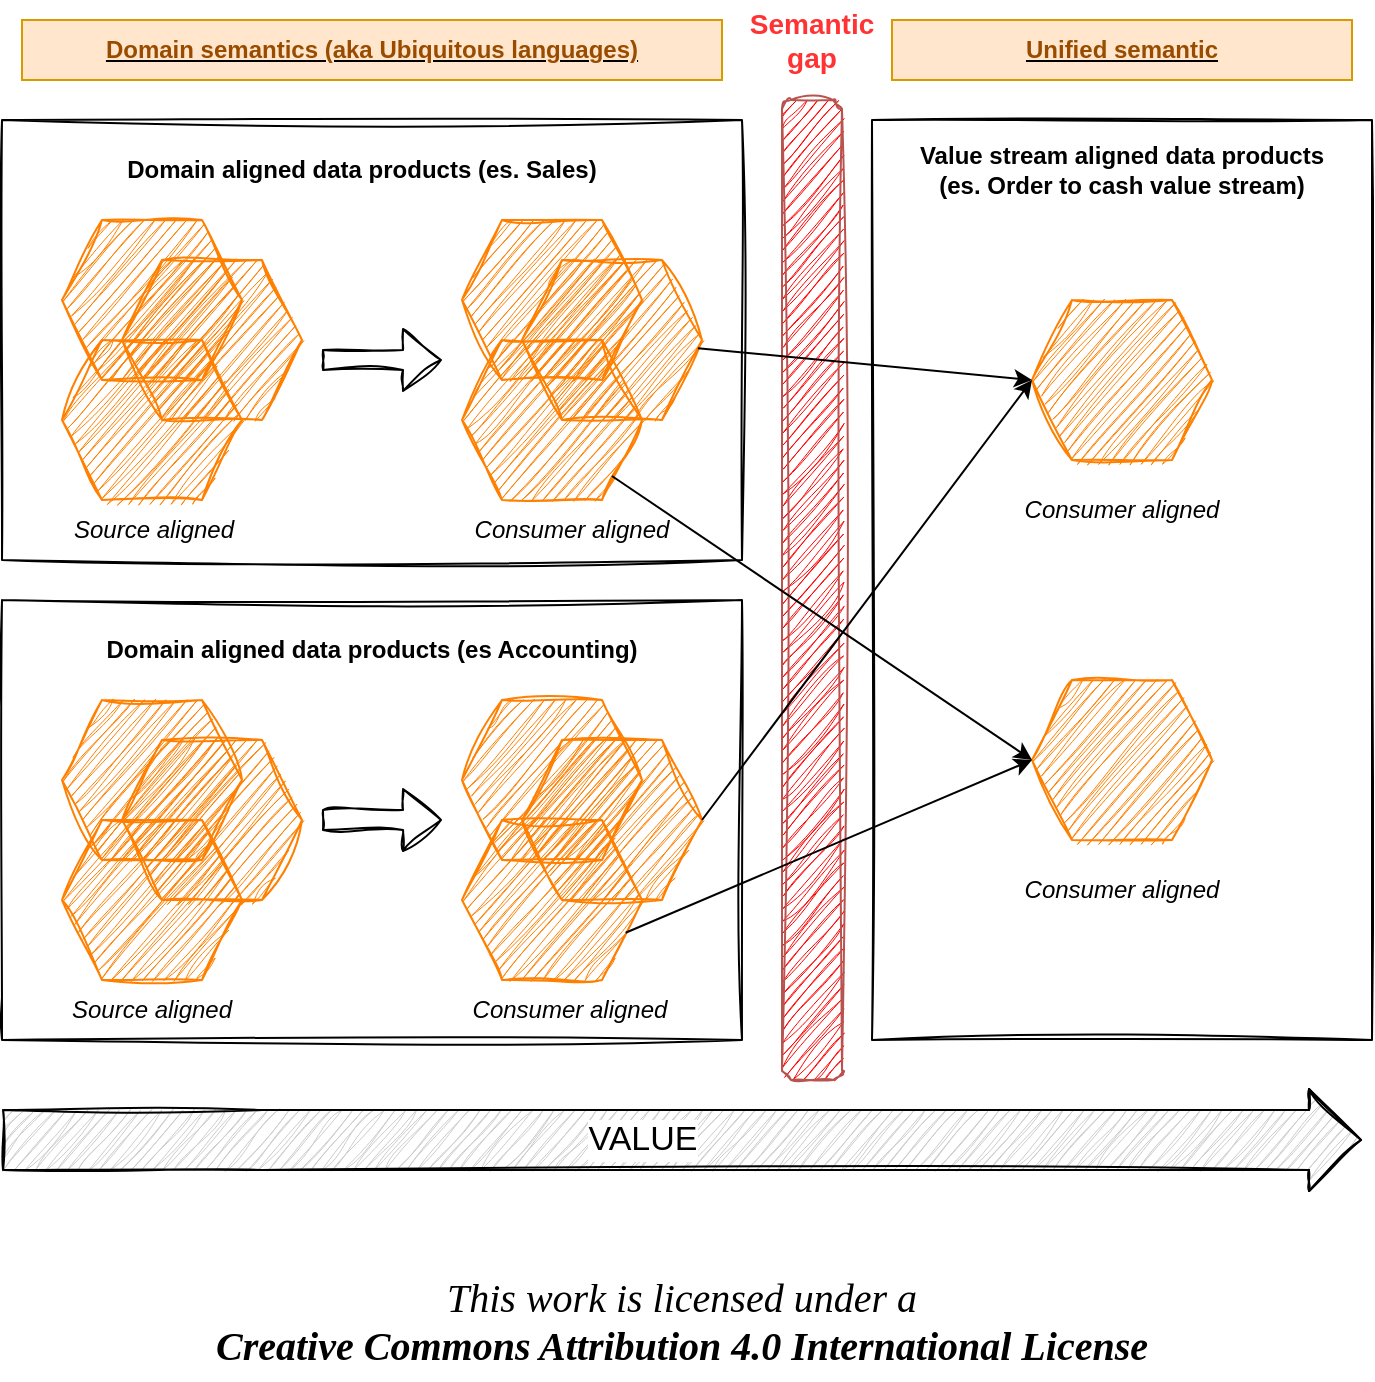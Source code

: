 <mxfile version="22.0.8" type="google">
  <diagram name="semantic-gap" id="PnPLtdSD2UI9u5ThWGQr">
    <mxGraphModel grid="1" page="1" gridSize="10" guides="1" tooltips="1" connect="1" arrows="1" fold="1" pageScale="1" pageWidth="827" pageHeight="1169" math="0" shadow="0">
      <root>
        <mxCell id="0" />
        <mxCell id="1" parent="0" />
        <mxCell id="LjWWGVBAtph6ZA6vqgvy-38" value="" style="rounded=1;whiteSpace=wrap;html=1;fillColor=#FF0000;strokeColor=#b85450;sketch=1;curveFitting=1;jiggle=2;" vertex="1" parent="1">
          <mxGeometry x="470" y="90" width="30" height="490" as="geometry" />
        </mxCell>
        <mxCell id="LjWWGVBAtph6ZA6vqgvy-13" value="" style="rounded=0;whiteSpace=wrap;html=1;sketch=1;curveFitting=1;jiggle=2;" vertex="1" parent="1">
          <mxGeometry x="80" y="100" width="370" height="220" as="geometry" />
        </mxCell>
        <mxCell id="LjWWGVBAtph6ZA6vqgvy-1" value="" style="shape=hexagon;perimeter=hexagonPerimeter2;whiteSpace=wrap;html=1;fixedSize=1;fillColor=#FF8000;sketch=1;curveFitting=1;jiggle=2;strokeColor=#FF8000;" vertex="1" parent="1">
          <mxGeometry x="110" y="150" width="90" height="80" as="geometry" />
        </mxCell>
        <mxCell id="LjWWGVBAtph6ZA6vqgvy-3" value="" style="shape=hexagon;perimeter=hexagonPerimeter2;whiteSpace=wrap;html=1;fixedSize=1;fillColor=#FF8000;sketch=1;curveFitting=1;jiggle=2;strokeColor=#FF8000;" vertex="1" parent="1">
          <mxGeometry x="110" y="210" width="90" height="80" as="geometry" />
        </mxCell>
        <mxCell id="LjWWGVBAtph6ZA6vqgvy-4" value="" style="shape=hexagon;perimeter=hexagonPerimeter2;whiteSpace=wrap;html=1;fixedSize=1;fillColor=#FF8000;sketch=1;curveFitting=1;jiggle=2;strokeColor=#FF8000;" vertex="1" parent="1">
          <mxGeometry x="140" y="170" width="90" height="80" as="geometry" />
        </mxCell>
        <mxCell id="LjWWGVBAtph6ZA6vqgvy-5" value="" style="shape=hexagon;perimeter=hexagonPerimeter2;whiteSpace=wrap;html=1;fixedSize=1;fillColor=#FF8000;sketch=1;curveFitting=1;jiggle=2;strokeColor=#FF8000;" vertex="1" parent="1">
          <mxGeometry x="310" y="150" width="90" height="80" as="geometry" />
        </mxCell>
        <mxCell id="LjWWGVBAtph6ZA6vqgvy-6" value="" style="shape=hexagon;perimeter=hexagonPerimeter2;whiteSpace=wrap;html=1;fixedSize=1;fillColor=#FF8000;sketch=1;curveFitting=1;jiggle=2;strokeColor=#FF8000;" vertex="1" parent="1">
          <mxGeometry x="310" y="210" width="90" height="80" as="geometry" />
        </mxCell>
        <mxCell id="LjWWGVBAtph6ZA6vqgvy-7" value="" style="shape=hexagon;perimeter=hexagonPerimeter2;whiteSpace=wrap;html=1;fixedSize=1;fillColor=#FF8000;sketch=1;curveFitting=1;jiggle=2;strokeColor=#FF8000;" vertex="1" parent="1">
          <mxGeometry x="340" y="170" width="90" height="80" as="geometry" />
        </mxCell>
        <mxCell id="LjWWGVBAtph6ZA6vqgvy-14" value="" style="rounded=0;whiteSpace=wrap;html=1;sketch=1;curveFitting=1;jiggle=2;" vertex="1" parent="1">
          <mxGeometry x="80" y="340" width="370" height="220" as="geometry" />
        </mxCell>
        <mxCell id="LjWWGVBAtph6ZA6vqgvy-15" value="" style="shape=hexagon;perimeter=hexagonPerimeter2;whiteSpace=wrap;html=1;fixedSize=1;fillColor=#FF8000;sketch=1;curveFitting=1;jiggle=2;strokeColor=#FF8000;" vertex="1" parent="1">
          <mxGeometry x="110" y="390" width="90" height="80" as="geometry" />
        </mxCell>
        <mxCell id="LjWWGVBAtph6ZA6vqgvy-16" value="" style="shape=hexagon;perimeter=hexagonPerimeter2;whiteSpace=wrap;html=1;fixedSize=1;fillColor=#FF8000;sketch=1;curveFitting=1;jiggle=2;strokeColor=#FF8000;" vertex="1" parent="1">
          <mxGeometry x="110" y="450" width="90" height="80" as="geometry" />
        </mxCell>
        <mxCell id="LjWWGVBAtph6ZA6vqgvy-17" value="" style="shape=hexagon;perimeter=hexagonPerimeter2;whiteSpace=wrap;html=1;fixedSize=1;fillColor=#FF8000;sketch=1;curveFitting=1;jiggle=2;strokeColor=#FF8000;" vertex="1" parent="1">
          <mxGeometry x="140" y="410" width="90" height="80" as="geometry" />
        </mxCell>
        <mxCell id="LjWWGVBAtph6ZA6vqgvy-18" value="" style="shape=hexagon;perimeter=hexagonPerimeter2;whiteSpace=wrap;html=1;fixedSize=1;fillColor=#FF8000;sketch=1;curveFitting=1;jiggle=2;strokeColor=#FF8000;" vertex="1" parent="1">
          <mxGeometry x="310" y="390" width="90" height="80" as="geometry" />
        </mxCell>
        <mxCell id="LjWWGVBAtph6ZA6vqgvy-19" value="" style="shape=hexagon;perimeter=hexagonPerimeter2;whiteSpace=wrap;html=1;fixedSize=1;fillColor=#FF8000;sketch=1;curveFitting=1;jiggle=2;strokeColor=#FF8000;" vertex="1" parent="1">
          <mxGeometry x="310" y="450" width="90" height="80" as="geometry" />
        </mxCell>
        <mxCell id="LjWWGVBAtph6ZA6vqgvy-20" value="" style="shape=hexagon;perimeter=hexagonPerimeter2;whiteSpace=wrap;html=1;fixedSize=1;fillColor=#FF8000;sketch=1;curveFitting=1;jiggle=2;strokeColor=#FF8000;" vertex="1" parent="1">
          <mxGeometry x="340" y="410" width="90" height="80" as="geometry" />
        </mxCell>
        <mxCell id="LjWWGVBAtph6ZA6vqgvy-21" value="&lt;b&gt;Domain aligned data products (es Accounting)&lt;/b&gt;" style="text;html=1;strokeColor=none;fillColor=none;align=center;verticalAlign=middle;whiteSpace=wrap;rounded=0;" vertex="1" parent="1">
          <mxGeometry x="120" y="350" width="290" height="30" as="geometry" />
        </mxCell>
        <mxCell id="LjWWGVBAtph6ZA6vqgvy-22" value="&lt;b&gt;Domain aligned data products (es. Sales)&lt;/b&gt;" style="text;html=1;strokeColor=none;fillColor=none;align=center;verticalAlign=middle;whiteSpace=wrap;rounded=0;" vertex="1" parent="1">
          <mxGeometry x="110" y="110" width="300" height="30" as="geometry" />
        </mxCell>
        <mxCell id="LjWWGVBAtph6ZA6vqgvy-23" value="&lt;i&gt;Source aligned&lt;/i&gt;" style="text;html=1;strokeColor=none;fillColor=none;align=center;verticalAlign=middle;whiteSpace=wrap;rounded=0;" vertex="1" parent="1">
          <mxGeometry x="105" y="530" width="100" height="30" as="geometry" />
        </mxCell>
        <mxCell id="LjWWGVBAtph6ZA6vqgvy-24" value="&lt;i&gt;Consumer aligned&lt;/i&gt;" style="text;html=1;strokeColor=none;fillColor=none;align=center;verticalAlign=middle;whiteSpace=wrap;rounded=0;" vertex="1" parent="1">
          <mxGeometry x="314" y="530" width="100" height="30" as="geometry" />
        </mxCell>
        <mxCell id="LjWWGVBAtph6ZA6vqgvy-25" value="&lt;i&gt;Source aligned&lt;/i&gt;" style="text;html=1;strokeColor=none;fillColor=none;align=center;verticalAlign=middle;whiteSpace=wrap;rounded=0;" vertex="1" parent="1">
          <mxGeometry x="105.5" y="290" width="100" height="30" as="geometry" />
        </mxCell>
        <mxCell id="LjWWGVBAtph6ZA6vqgvy-26" value="&lt;i&gt;Consumer aligned&lt;/i&gt;" style="text;html=1;strokeColor=none;fillColor=none;align=center;verticalAlign=middle;whiteSpace=wrap;rounded=0;" vertex="1" parent="1">
          <mxGeometry x="314.5" y="290" width="100" height="30" as="geometry" />
        </mxCell>
        <mxCell id="LjWWGVBAtph6ZA6vqgvy-27" value="" style="rounded=0;whiteSpace=wrap;html=1;sketch=1;curveFitting=1;jiggle=2;" vertex="1" parent="1">
          <mxGeometry x="515" y="100" width="250" height="460" as="geometry" />
        </mxCell>
        <mxCell id="LjWWGVBAtph6ZA6vqgvy-28" value="&lt;b&gt;Value stream aligned data products &lt;br&gt;(es. Order to cash value stream)&lt;/b&gt;" style="text;html=1;strokeColor=none;fillColor=none;align=center;verticalAlign=middle;whiteSpace=wrap;rounded=0;" vertex="1" parent="1">
          <mxGeometry x="525" y="110" width="230" height="30" as="geometry" />
        </mxCell>
        <mxCell id="LjWWGVBAtph6ZA6vqgvy-29" value="" style="shape=hexagon;perimeter=hexagonPerimeter2;whiteSpace=wrap;html=1;fixedSize=1;fillColor=#FF8000;sketch=1;curveFitting=1;jiggle=2;strokeColor=#FF8000;" vertex="1" parent="1">
          <mxGeometry x="595" y="190" width="90" height="80" as="geometry" />
        </mxCell>
        <mxCell id="LjWWGVBAtph6ZA6vqgvy-30" value="" style="shape=hexagon;perimeter=hexagonPerimeter2;whiteSpace=wrap;html=1;fixedSize=1;fillColor=#FF8000;sketch=1;curveFitting=1;jiggle=2;strokeColor=#FF8000;" vertex="1" parent="1">
          <mxGeometry x="595" y="380" width="90" height="80" as="geometry" />
        </mxCell>
        <mxCell id="LjWWGVBAtph6ZA6vqgvy-31" value="" style="endArrow=classic;html=1;rounded=0;exitX=1;exitY=0.5;exitDx=0;exitDy=0;entryX=0;entryY=0.5;entryDx=0;entryDy=0;" edge="1" parent="1" source="LjWWGVBAtph6ZA6vqgvy-20" target="LjWWGVBAtph6ZA6vqgvy-29">
          <mxGeometry width="50" height="50" relative="1" as="geometry">
            <mxPoint x="270" y="500" as="sourcePoint" />
            <mxPoint x="590" y="230" as="targetPoint" />
          </mxGeometry>
        </mxCell>
        <mxCell id="LjWWGVBAtph6ZA6vqgvy-32" value="" style="endArrow=classic;html=1;rounded=0;entryX=0;entryY=0.5;entryDx=0;entryDy=0;" edge="1" parent="1" source="LjWWGVBAtph6ZA6vqgvy-7" target="LjWWGVBAtph6ZA6vqgvy-29">
          <mxGeometry width="50" height="50" relative="1" as="geometry">
            <mxPoint x="270" y="500" as="sourcePoint" />
            <mxPoint x="320" y="450" as="targetPoint" />
          </mxGeometry>
        </mxCell>
        <mxCell id="LjWWGVBAtph6ZA6vqgvy-33" value="" style="endArrow=classic;html=1;rounded=0;entryX=0;entryY=0.5;entryDx=0;entryDy=0;exitX=0.833;exitY=0.85;exitDx=0;exitDy=0;exitPerimeter=0;" edge="1" parent="1" source="LjWWGVBAtph6ZA6vqgvy-6" target="LjWWGVBAtph6ZA6vqgvy-30">
          <mxGeometry width="50" height="50" relative="1" as="geometry">
            <mxPoint x="270" y="500" as="sourcePoint" />
            <mxPoint x="320" y="450" as="targetPoint" />
          </mxGeometry>
        </mxCell>
        <mxCell id="LjWWGVBAtph6ZA6vqgvy-34" value="" style="endArrow=classic;html=1;rounded=0;entryX=0;entryY=0.5;entryDx=0;entryDy=0;exitX=1;exitY=0.75;exitDx=0;exitDy=0;" edge="1" parent="1" source="LjWWGVBAtph6ZA6vqgvy-19" target="LjWWGVBAtph6ZA6vqgvy-30">
          <mxGeometry width="50" height="50" relative="1" as="geometry">
            <mxPoint x="270" y="500" as="sourcePoint" />
            <mxPoint x="320" y="450" as="targetPoint" />
          </mxGeometry>
        </mxCell>
        <mxCell id="LjWWGVBAtph6ZA6vqgvy-36" value="&lt;i&gt;Consumer aligned&lt;/i&gt;" style="text;html=1;strokeColor=none;fillColor=none;align=center;verticalAlign=middle;whiteSpace=wrap;rounded=0;" vertex="1" parent="1">
          <mxGeometry x="590" y="280" width="100" height="30" as="geometry" />
        </mxCell>
        <mxCell id="LjWWGVBAtph6ZA6vqgvy-37" value="&lt;i&gt;Consumer aligned&lt;/i&gt;" style="text;html=1;strokeColor=none;fillColor=none;align=center;verticalAlign=middle;whiteSpace=wrap;rounded=0;" vertex="1" parent="1">
          <mxGeometry x="590" y="470" width="100" height="30" as="geometry" />
        </mxCell>
        <mxCell id="LjWWGVBAtph6ZA6vqgvy-39" value="&lt;b&gt;&lt;font color=&quot;#ff3333&quot; style=&quot;font-size: 14px;&quot;&gt;Semantic gap&lt;/font&gt;&lt;/b&gt;" style="text;html=1;strokeColor=none;fillColor=none;align=center;verticalAlign=middle;whiteSpace=wrap;rounded=0;" vertex="1" parent="1">
          <mxGeometry x="455" y="40" width="60" height="40" as="geometry" />
        </mxCell>
        <mxCell id="LjWWGVBAtph6ZA6vqgvy-43" value="" style="shape=flexArrow;endArrow=classic;html=1;rounded=0;sketch=1;curveFitting=1;jiggle=2;" edge="1" parent="1">
          <mxGeometry width="50" height="50" relative="1" as="geometry">
            <mxPoint x="240" y="220" as="sourcePoint" />
            <mxPoint x="300" y="220" as="targetPoint" />
          </mxGeometry>
        </mxCell>
        <mxCell id="LjWWGVBAtph6ZA6vqgvy-44" value="" style="shape=flexArrow;endArrow=classic;html=1;rounded=0;sketch=1;curveFitting=1;jiggle=2;" edge="1" parent="1">
          <mxGeometry width="50" height="50" relative="1" as="geometry">
            <mxPoint x="240" y="450" as="sourcePoint" />
            <mxPoint x="300" y="450" as="targetPoint" />
          </mxGeometry>
        </mxCell>
        <mxCell id="LjWWGVBAtph6ZA6vqgvy-45" value="" style="shape=flexArrow;endArrow=classic;html=1;rounded=0;width=30;endSize=8.33;sketch=1;curveFitting=1;jiggle=2;fillColor=#CCCCCC;" edge="1" parent="1">
          <mxGeometry width="50" height="50" relative="1" as="geometry">
            <mxPoint x="80" y="610" as="sourcePoint" />
            <mxPoint x="760" y="610" as="targetPoint" />
            <Array as="points">
              <mxPoint x="210" y="610" />
            </Array>
          </mxGeometry>
        </mxCell>
        <mxCell id="LjWWGVBAtph6ZA6vqgvy-46" value="&lt;font style=&quot;font-size: 17px;&quot;&gt;VALUE&lt;/font&gt;" style="edgeLabel;html=1;align=center;verticalAlign=middle;resizable=0;points=[];" connectable="0" vertex="1" parent="LjWWGVBAtph6ZA6vqgvy-45">
          <mxGeometry x="-0.029" y="-3" relative="1" as="geometry">
            <mxPoint x="-10" y="-3" as="offset" />
          </mxGeometry>
        </mxCell>
        <mxCell id="LjWWGVBAtph6ZA6vqgvy-47" value="&lt;b&gt;&lt;u&gt;&lt;font color=&quot;#994c00&quot;&gt;Domain semantics (aka Ubiquitous languages)&lt;/font&gt;&lt;/u&gt;&lt;/b&gt;" style="text;html=1;strokeColor=#d79b00;fillColor=#ffe6cc;align=center;verticalAlign=middle;whiteSpace=wrap;rounded=0;" vertex="1" parent="1">
          <mxGeometry x="90" y="50" width="350" height="30" as="geometry" />
        </mxCell>
        <mxCell id="LjWWGVBAtph6ZA6vqgvy-48" value="&lt;b&gt;&lt;u&gt;&lt;font color=&quot;#994c00&quot;&gt;Unified semantic&lt;/font&gt;&lt;/u&gt;&lt;/b&gt;" style="text;html=1;strokeColor=#d79b00;fillColor=#ffe6cc;align=center;verticalAlign=middle;whiteSpace=wrap;rounded=0;" vertex="1" parent="1">
          <mxGeometry x="525" y="50" width="230" height="30" as="geometry" />
        </mxCell>
        <mxCell id="g-Ra9Pw-_0BL86yM_YQf-2" value="&lt;div&gt;&lt;i&gt;This work is licensed under a&lt;/i&gt;&lt;/div&gt;&lt;div&gt;&lt;b&gt;&lt;i&gt;Creative Commons Attribution 4.0 International License&lt;/i&gt;&lt;/b&gt;&lt;/div&gt;" style="text;html=1;strokeColor=none;fillColor=none;align=center;verticalAlign=middle;whiteSpace=wrap;rounded=0;fontSize=20;fontFamily=Architects Daughter;" vertex="1" parent="1">
          <mxGeometry x="80" y="670" width="680" height="60" as="geometry" />
        </mxCell>
      </root>
    </mxGraphModel>
  </diagram>
</mxfile>

